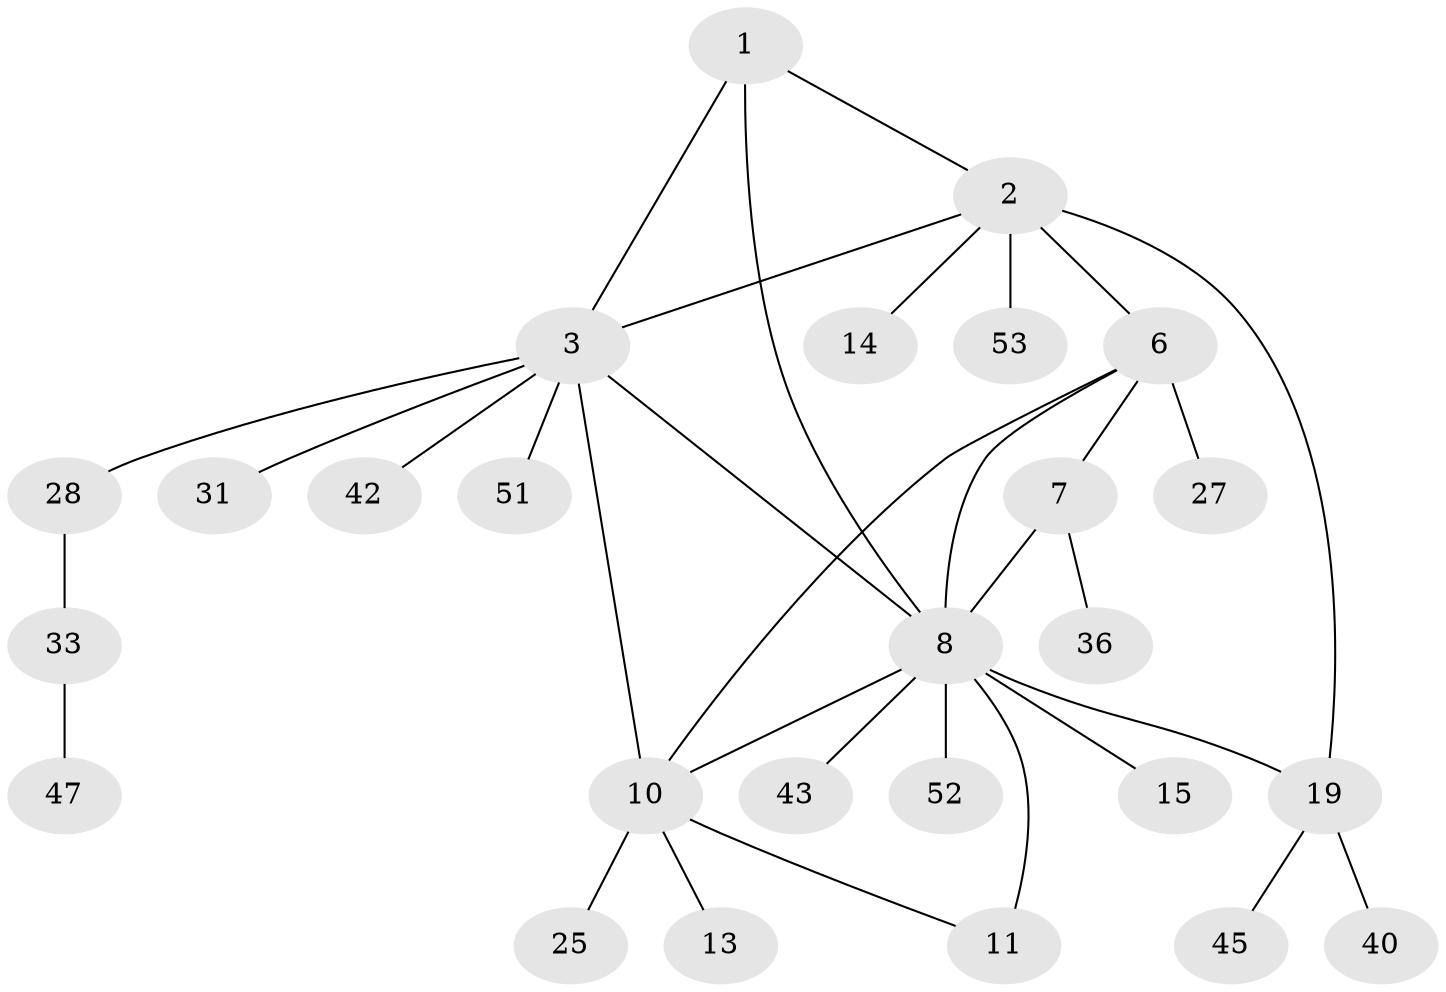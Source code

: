 // original degree distribution, {3: 0.07547169811320754, 5: 0.07547169811320754, 8: 0.018867924528301886, 7: 0.018867924528301886, 4: 0.09433962264150944, 10: 0.018867924528301886, 6: 0.018867924528301886, 1: 0.5849056603773585, 2: 0.09433962264150944}
// Generated by graph-tools (version 1.1) at 2025/15/03/09/25 04:15:51]
// undirected, 26 vertices, 33 edges
graph export_dot {
graph [start="1"]
  node [color=gray90,style=filled];
  1;
  2 [super="+35+5"];
  3 [super="+37+4+24"];
  6 [super="+34+16+9"];
  7 [super="+20"];
  8 [super="+21+30+26"];
  10 [super="+12"];
  11 [super="+17+22"];
  13;
  14;
  15;
  19 [super="+23+48"];
  25;
  27;
  28;
  31;
  33 [super="+39+46+50"];
  36;
  40;
  42;
  43;
  45;
  47;
  51;
  52;
  53;
  1 -- 2;
  1 -- 8;
  1 -- 3;
  2 -- 19;
  2 -- 6 [weight=2];
  2 -- 3;
  2 -- 53;
  2 -- 14;
  3 -- 10;
  3 -- 51;
  3 -- 8;
  3 -- 42;
  3 -- 28;
  3 -- 31;
  6 -- 7;
  6 -- 27;
  6 -- 8 [weight=2];
  6 -- 10;
  7 -- 8;
  7 -- 36;
  8 -- 10;
  8 -- 11;
  8 -- 15;
  8 -- 43;
  8 -- 19;
  8 -- 52;
  10 -- 11;
  10 -- 25;
  10 -- 13;
  19 -- 40;
  19 -- 45;
  28 -- 33;
  33 -- 47;
}
